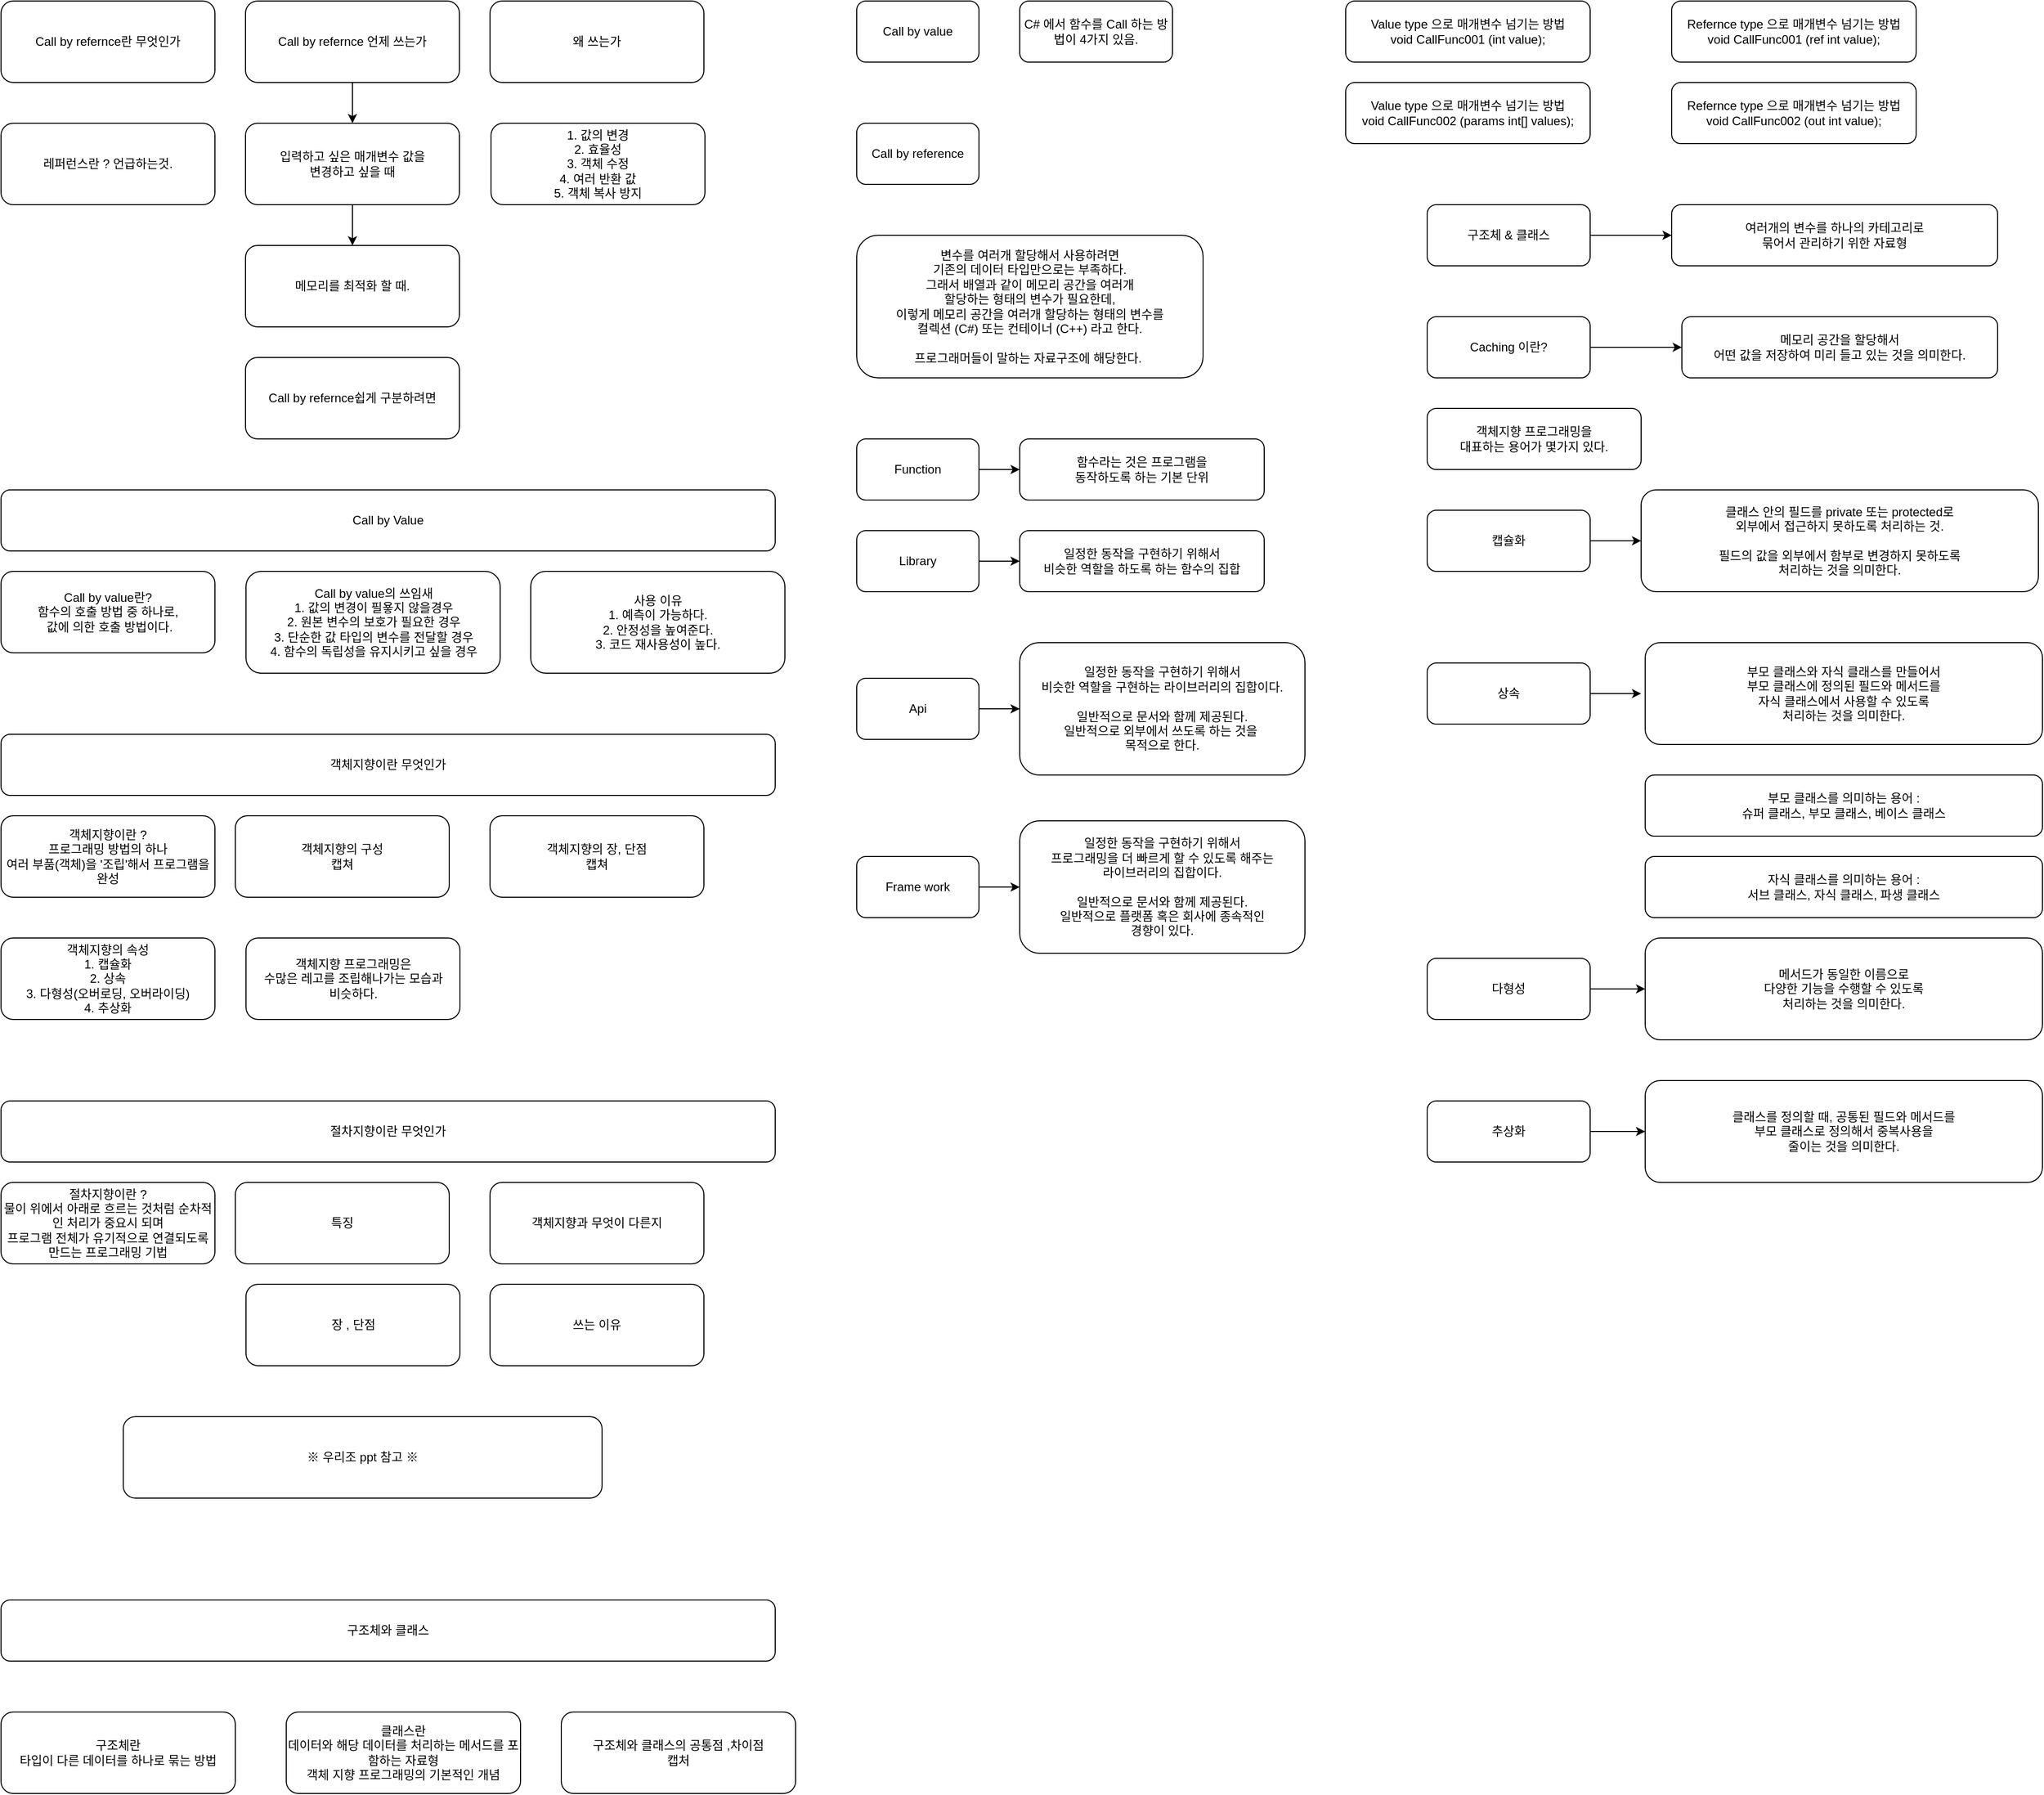 <mxfile version="21.2.8" type="device">
  <diagram name="페이지-1" id="SE_4nyyAwK2z10DYf-OB">
    <mxGraphModel dx="2182" dy="1274" grid="1" gridSize="10" guides="1" tooltips="1" connect="1" arrows="1" fold="1" page="1" pageScale="1" pageWidth="827" pageHeight="1169" math="0" shadow="0">
      <root>
        <mxCell id="0" />
        <mxCell id="1" parent="0" />
        <mxCell id="9eI0jBL5254wGleiNrC_-15" value="" style="group" parent="1" vertex="1" connectable="0">
          <mxGeometry x="40" y="40" width="691" height="430" as="geometry" />
        </mxCell>
        <mxCell id="9eI0jBL5254wGleiNrC_-1" value="Call by refernce란 무엇인가" style="rounded=1;whiteSpace=wrap;html=1;" parent="9eI0jBL5254wGleiNrC_-15" vertex="1">
          <mxGeometry width="210" height="80" as="geometry" />
        </mxCell>
        <mxCell id="9eI0jBL5254wGleiNrC_-2" value="레퍼런스란 ? 언급하는것." style="rounded=1;whiteSpace=wrap;html=1;" parent="9eI0jBL5254wGleiNrC_-15" vertex="1">
          <mxGeometry y="120" width="210" height="80" as="geometry" />
        </mxCell>
        <mxCell id="9eI0jBL5254wGleiNrC_-5" value="Call by refernce 언제 쓰는가" style="rounded=1;whiteSpace=wrap;html=1;" parent="9eI0jBL5254wGleiNrC_-15" vertex="1">
          <mxGeometry x="240" width="210" height="80" as="geometry" />
        </mxCell>
        <mxCell id="9eI0jBL5254wGleiNrC_-6" value="입력하고 싶은 매개변수 값을&lt;br&gt;변경하고 싶을 때" style="rounded=1;whiteSpace=wrap;html=1;" parent="9eI0jBL5254wGleiNrC_-15" vertex="1">
          <mxGeometry x="240" y="120" width="210" height="80" as="geometry" />
        </mxCell>
        <mxCell id="9eI0jBL5254wGleiNrC_-7" style="edgeStyle=orthogonalEdgeStyle;rounded=0;orthogonalLoop=1;jettySize=auto;html=1;entryX=0.5;entryY=0;entryDx=0;entryDy=0;" parent="9eI0jBL5254wGleiNrC_-15" source="9eI0jBL5254wGleiNrC_-5" target="9eI0jBL5254wGleiNrC_-6" edge="1">
          <mxGeometry relative="1" as="geometry" />
        </mxCell>
        <mxCell id="9eI0jBL5254wGleiNrC_-10" value="메모리를 최적화 할 때." style="rounded=1;whiteSpace=wrap;html=1;" parent="9eI0jBL5254wGleiNrC_-15" vertex="1">
          <mxGeometry x="240" y="240" width="210" height="80" as="geometry" />
        </mxCell>
        <mxCell id="9eI0jBL5254wGleiNrC_-14" style="edgeStyle=orthogonalEdgeStyle;rounded=0;orthogonalLoop=1;jettySize=auto;html=1;entryX=0.5;entryY=0;entryDx=0;entryDy=0;" parent="9eI0jBL5254wGleiNrC_-15" source="9eI0jBL5254wGleiNrC_-6" target="9eI0jBL5254wGleiNrC_-10" edge="1">
          <mxGeometry relative="1" as="geometry" />
        </mxCell>
        <mxCell id="9eI0jBL5254wGleiNrC_-11" value="왜 쓰는가" style="rounded=1;whiteSpace=wrap;html=1;" parent="9eI0jBL5254wGleiNrC_-15" vertex="1">
          <mxGeometry x="480" width="210" height="80" as="geometry" />
        </mxCell>
        <mxCell id="9eI0jBL5254wGleiNrC_-12" value="1. 값의 변경&lt;br&gt;2. 효율성&lt;br&gt;3. 객체 수정&lt;br&gt;4. 여러 반환 값&lt;br&gt;5. 객체 복사 방지" style="rounded=1;whiteSpace=wrap;html=1;" parent="9eI0jBL5254wGleiNrC_-15" vertex="1">
          <mxGeometry x="481" y="120" width="210" height="80" as="geometry" />
        </mxCell>
        <mxCell id="9eI0jBL5254wGleiNrC_-13" value="Call by refernce쉽게 구분하려면" style="rounded=1;whiteSpace=wrap;html=1;" parent="9eI0jBL5254wGleiNrC_-15" vertex="1">
          <mxGeometry x="240" y="350" width="210" height="80" as="geometry" />
        </mxCell>
        <mxCell id="9eI0jBL5254wGleiNrC_-32" value="객체지향이란 무엇인가" style="rounded=1;whiteSpace=wrap;html=1;" parent="1" vertex="1">
          <mxGeometry x="40" y="760" width="760" height="60" as="geometry" />
        </mxCell>
        <mxCell id="9eI0jBL5254wGleiNrC_-33" value="" style="group" parent="1" vertex="1" connectable="0">
          <mxGeometry x="40" y="520" width="769.5" height="180" as="geometry" />
        </mxCell>
        <mxCell id="9eI0jBL5254wGleiNrC_-16" value="Call by Value" style="rounded=1;whiteSpace=wrap;html=1;" parent="9eI0jBL5254wGleiNrC_-33" vertex="1">
          <mxGeometry width="760" height="60" as="geometry" />
        </mxCell>
        <mxCell id="9eI0jBL5254wGleiNrC_-29" value="Call by value란?&lt;br&gt;함수의 호출 방법 중 하나로,&lt;br&gt;&amp;nbsp;값에 의한 호출 방법이다." style="rounded=1;whiteSpace=wrap;html=1;" parent="9eI0jBL5254wGleiNrC_-33" vertex="1">
          <mxGeometry y="80" width="210" height="80" as="geometry" />
        </mxCell>
        <mxCell id="9eI0jBL5254wGleiNrC_-30" value="Call by value의 쓰임새&lt;br&gt;1. 값의 변경이 필욯지 않을경우&lt;br&gt;2. 원본 변수의 보호가 필요한 경우&lt;br&gt;3. 단순한 값 타입의 변수를 전달할 경우&lt;br&gt;4. 함수의 독립성을 유지시키고 싶을 경우" style="rounded=1;whiteSpace=wrap;html=1;" parent="9eI0jBL5254wGleiNrC_-33" vertex="1">
          <mxGeometry x="240.5" y="80" width="249.5" height="100" as="geometry" />
        </mxCell>
        <mxCell id="9eI0jBL5254wGleiNrC_-31" value="사용 이유&lt;br&gt;1. 예측이 가능하다.&lt;br&gt;2. 안정성을 높여준다.&lt;br&gt;3. 코드 재사용성이 높다." style="rounded=1;whiteSpace=wrap;html=1;" parent="9eI0jBL5254wGleiNrC_-33" vertex="1">
          <mxGeometry x="520" y="80" width="249.5" height="100" as="geometry" />
        </mxCell>
        <mxCell id="9eI0jBL5254wGleiNrC_-39" value="객체지향이란 ?&lt;br&gt;프로그래밍 방법의 하나&lt;br&gt;여러 부품(객체)을 &#39;조립&#39;해서 프로그램을 완성" style="rounded=1;whiteSpace=wrap;html=1;" parent="1" vertex="1">
          <mxGeometry x="40" y="840" width="210" height="80" as="geometry" />
        </mxCell>
        <mxCell id="9eI0jBL5254wGleiNrC_-40" value="객체지향의 구성&lt;br&gt;캡쳐" style="rounded=1;whiteSpace=wrap;html=1;" parent="1" vertex="1">
          <mxGeometry x="270" y="840" width="210" height="80" as="geometry" />
        </mxCell>
        <mxCell id="9eI0jBL5254wGleiNrC_-41" value="객체지향의 장, 단점&lt;br&gt;캡쳐" style="rounded=1;whiteSpace=wrap;html=1;" parent="1" vertex="1">
          <mxGeometry x="520" y="840" width="210" height="80" as="geometry" />
        </mxCell>
        <mxCell id="9eI0jBL5254wGleiNrC_-42" value="객체지향의 속성&lt;br&gt;1. 캡슐화&lt;br&gt;2. 상속&lt;br&gt;3. 다형성(오버로딩, 오버라이딩)&lt;br&gt;4. 추상화" style="rounded=1;whiteSpace=wrap;html=1;" parent="1" vertex="1">
          <mxGeometry x="40" y="960" width="210" height="80" as="geometry" />
        </mxCell>
        <mxCell id="9eI0jBL5254wGleiNrC_-43" value="객체지향 프로그래밍은&lt;br&gt;수많은 레고를 조립해나가는 모습과&lt;br&gt;비슷하다." style="rounded=1;whiteSpace=wrap;html=1;" parent="1" vertex="1">
          <mxGeometry x="280.5" y="960" width="210" height="80" as="geometry" />
        </mxCell>
        <mxCell id="9eI0jBL5254wGleiNrC_-44" value="절차지향이란 무엇인가" style="rounded=1;whiteSpace=wrap;html=1;" parent="1" vertex="1">
          <mxGeometry x="40" y="1120" width="760" height="60" as="geometry" />
        </mxCell>
        <mxCell id="9eI0jBL5254wGleiNrC_-45" value="절차지향이란 ?&lt;br&gt;물이 위에서 아래로 흐르는 것처럼 순차적인 처리가 중요시 되며 &lt;br&gt;프로그램 전체가 유기적으로 연결되도록 만드는 프로그래밍 기법" style="rounded=1;whiteSpace=wrap;html=1;" parent="1" vertex="1">
          <mxGeometry x="40" y="1200" width="210" height="80" as="geometry" />
        </mxCell>
        <mxCell id="9eI0jBL5254wGleiNrC_-46" value="특징" style="rounded=1;whiteSpace=wrap;html=1;" parent="1" vertex="1">
          <mxGeometry x="270" y="1200" width="210" height="80" as="geometry" />
        </mxCell>
        <mxCell id="9eI0jBL5254wGleiNrC_-47" value="※ 우리조 ppt 참고 ※" style="rounded=1;whiteSpace=wrap;html=1;" parent="1" vertex="1">
          <mxGeometry x="160" y="1430" width="470" height="80" as="geometry" />
        </mxCell>
        <mxCell id="9eI0jBL5254wGleiNrC_-48" value="객체지향과 무엇이 다른지" style="rounded=1;whiteSpace=wrap;html=1;" parent="1" vertex="1">
          <mxGeometry x="520" y="1200" width="210" height="80" as="geometry" />
        </mxCell>
        <mxCell id="9eI0jBL5254wGleiNrC_-49" value="장 , 단점" style="rounded=1;whiteSpace=wrap;html=1;" parent="1" vertex="1">
          <mxGeometry x="280.5" y="1300" width="210" height="80" as="geometry" />
        </mxCell>
        <mxCell id="9eI0jBL5254wGleiNrC_-50" value="쓰는 이유" style="rounded=1;whiteSpace=wrap;html=1;" parent="1" vertex="1">
          <mxGeometry x="520" y="1300" width="210" height="80" as="geometry" />
        </mxCell>
        <mxCell id="9eI0jBL5254wGleiNrC_-51" value="구조체와 클래스" style="rounded=1;whiteSpace=wrap;html=1;" parent="1" vertex="1">
          <mxGeometry x="40" y="1610" width="760" height="60" as="geometry" />
        </mxCell>
        <mxCell id="9eI0jBL5254wGleiNrC_-52" value="구조체란&lt;br&gt;타입이 다른 데이터를 하나로 묶는 방법" style="rounded=1;whiteSpace=wrap;html=1;" parent="1" vertex="1">
          <mxGeometry x="40" y="1720" width="230" height="80" as="geometry" />
        </mxCell>
        <mxCell id="9eI0jBL5254wGleiNrC_-53" value="클래스란&lt;br&gt;데이터와 해당 데이터를 처리하는 메서드를 포함하는 자료형&lt;br&gt;객체 지향 프로그래밍의 기본적인 개념" style="rounded=1;whiteSpace=wrap;html=1;" parent="1" vertex="1">
          <mxGeometry x="320" y="1720" width="230" height="80" as="geometry" />
        </mxCell>
        <mxCell id="9eI0jBL5254wGleiNrC_-54" value="구조체와 클래스의 공통점 ,차이점&lt;br&gt;캡처" style="rounded=1;whiteSpace=wrap;html=1;" parent="1" vertex="1">
          <mxGeometry x="590" y="1720" width="230" height="80" as="geometry" />
        </mxCell>
        <mxCell id="oMzOTXIF4rkmLYgrD6mI-2" value="Call by value" style="rounded=1;whiteSpace=wrap;html=1;" vertex="1" parent="1">
          <mxGeometry x="880" y="40" width="120" height="60" as="geometry" />
        </mxCell>
        <mxCell id="oMzOTXIF4rkmLYgrD6mI-3" value="Call by reference" style="rounded=1;whiteSpace=wrap;html=1;" vertex="1" parent="1">
          <mxGeometry x="880" y="160" width="120" height="60" as="geometry" />
        </mxCell>
        <mxCell id="oMzOTXIF4rkmLYgrD6mI-4" value="C# 에서 함수를 Call 하는 방법이 4가지 있음." style="rounded=1;whiteSpace=wrap;html=1;" vertex="1" parent="1">
          <mxGeometry x="1040" y="40" width="150" height="60" as="geometry" />
        </mxCell>
        <mxCell id="oMzOTXIF4rkmLYgrD6mI-5" value="변수를 여러개 할당해서 사용하려면&lt;br&gt;기존의 데이터 타입만으로는 부족하다.&lt;br&gt;그래서 배열과 같이 메모리 공간을 여러개 &lt;br&gt;할당하는 형태의 변수가 필요한데, &lt;br&gt;이렇게 메모리 공간을 여러개 할당하는 형태의 변수를&lt;br&gt;컬렉션 (C#) 또는 컨테이너 (C++) 라고 한다.&lt;br&gt;&lt;br&gt;프로그래머들이 말하는 자료구조에 해당한다.&amp;nbsp;" style="rounded=1;whiteSpace=wrap;html=1;" vertex="1" parent="1">
          <mxGeometry x="880" y="270" width="340" height="140" as="geometry" />
        </mxCell>
        <mxCell id="oMzOTXIF4rkmLYgrD6mI-8" style="edgeStyle=orthogonalEdgeStyle;rounded=0;orthogonalLoop=1;jettySize=auto;html=1;entryX=0;entryY=0.5;entryDx=0;entryDy=0;" edge="1" parent="1" source="oMzOTXIF4rkmLYgrD6mI-6" target="oMzOTXIF4rkmLYgrD6mI-7">
          <mxGeometry relative="1" as="geometry" />
        </mxCell>
        <mxCell id="oMzOTXIF4rkmLYgrD6mI-6" value="Function" style="rounded=1;whiteSpace=wrap;html=1;" vertex="1" parent="1">
          <mxGeometry x="880" y="470" width="120" height="60" as="geometry" />
        </mxCell>
        <mxCell id="oMzOTXIF4rkmLYgrD6mI-7" value="함수라는 것은 프로그램을&lt;br&gt;동작하도록 하는 기본 단위" style="rounded=1;whiteSpace=wrap;html=1;" vertex="1" parent="1">
          <mxGeometry x="1040" y="470" width="240" height="60" as="geometry" />
        </mxCell>
        <mxCell id="oMzOTXIF4rkmLYgrD6mI-11" style="edgeStyle=orthogonalEdgeStyle;rounded=0;orthogonalLoop=1;jettySize=auto;html=1;" edge="1" parent="1" source="oMzOTXIF4rkmLYgrD6mI-9" target="oMzOTXIF4rkmLYgrD6mI-10">
          <mxGeometry relative="1" as="geometry" />
        </mxCell>
        <mxCell id="oMzOTXIF4rkmLYgrD6mI-9" value="Library" style="rounded=1;whiteSpace=wrap;html=1;" vertex="1" parent="1">
          <mxGeometry x="880" y="560" width="120" height="60" as="geometry" />
        </mxCell>
        <mxCell id="oMzOTXIF4rkmLYgrD6mI-10" value="일정한 동작을 구현하기 위해서&lt;br&gt;비슷한 역할을 하도록 하는 함수의 집합" style="rounded=1;whiteSpace=wrap;html=1;" vertex="1" parent="1">
          <mxGeometry x="1040" y="560" width="240" height="60" as="geometry" />
        </mxCell>
        <mxCell id="oMzOTXIF4rkmLYgrD6mI-14" style="edgeStyle=orthogonalEdgeStyle;rounded=0;orthogonalLoop=1;jettySize=auto;html=1;entryX=0;entryY=0.5;entryDx=0;entryDy=0;" edge="1" parent="1" source="oMzOTXIF4rkmLYgrD6mI-12" target="oMzOTXIF4rkmLYgrD6mI-13">
          <mxGeometry relative="1" as="geometry" />
        </mxCell>
        <mxCell id="oMzOTXIF4rkmLYgrD6mI-12" value="Api" style="rounded=1;whiteSpace=wrap;html=1;" vertex="1" parent="1">
          <mxGeometry x="880" y="705" width="120" height="60" as="geometry" />
        </mxCell>
        <mxCell id="oMzOTXIF4rkmLYgrD6mI-13" value="일정한 동작을 구현하기 위해서&lt;br&gt;비슷한 역할을 구현하는 라이브러리의 집합이다.&lt;br&gt;&lt;br&gt;일반적으로 문서와 함께 제공된다.&lt;br&gt;일반적으로 외부에서 쓰도록 하는 것을&amp;nbsp;&lt;br&gt;목적으로 한다." style="rounded=1;whiteSpace=wrap;html=1;" vertex="1" parent="1">
          <mxGeometry x="1040" y="670" width="280" height="130" as="geometry" />
        </mxCell>
        <mxCell id="oMzOTXIF4rkmLYgrD6mI-17" style="edgeStyle=orthogonalEdgeStyle;rounded=0;orthogonalLoop=1;jettySize=auto;html=1;" edge="1" parent="1" source="oMzOTXIF4rkmLYgrD6mI-15" target="oMzOTXIF4rkmLYgrD6mI-16">
          <mxGeometry relative="1" as="geometry" />
        </mxCell>
        <mxCell id="oMzOTXIF4rkmLYgrD6mI-15" value="Frame work" style="rounded=1;whiteSpace=wrap;html=1;" vertex="1" parent="1">
          <mxGeometry x="880" y="880" width="120" height="60" as="geometry" />
        </mxCell>
        <mxCell id="oMzOTXIF4rkmLYgrD6mI-16" value="일정한 동작을 구현하기 위해서&lt;br&gt;프로그래밍을 더 빠르게 할 수 있도록 해주는&lt;br&gt;라이브러리의 집합이다.&lt;br&gt;&lt;br&gt;일반적으로 문서와 함께 제공된다.&lt;br&gt;일반적으로 플랫폼 혹은 회사에 종속적인&lt;br&gt;경향이 있다." style="rounded=1;whiteSpace=wrap;html=1;" vertex="1" parent="1">
          <mxGeometry x="1040" y="845" width="280" height="130" as="geometry" />
        </mxCell>
        <mxCell id="oMzOTXIF4rkmLYgrD6mI-18" value="Value type 으로 매개변수 넘기는 방법&lt;br&gt;void CallFunc001 (int value);" style="rounded=1;whiteSpace=wrap;html=1;" vertex="1" parent="1">
          <mxGeometry x="1360" y="40" width="240" height="60" as="geometry" />
        </mxCell>
        <mxCell id="oMzOTXIF4rkmLYgrD6mI-19" value="Value type 으로 매개변수 넘기는 방법&lt;br&gt;void CallFunc002 (params int[] values);" style="rounded=1;whiteSpace=wrap;html=1;" vertex="1" parent="1">
          <mxGeometry x="1360" y="120" width="240" height="60" as="geometry" />
        </mxCell>
        <mxCell id="oMzOTXIF4rkmLYgrD6mI-20" value="Refernce type 으로 매개변수 넘기는 방법&lt;br&gt;void CallFunc001 (ref int value);" style="rounded=1;whiteSpace=wrap;html=1;" vertex="1" parent="1">
          <mxGeometry x="1680" y="40" width="240" height="60" as="geometry" />
        </mxCell>
        <mxCell id="oMzOTXIF4rkmLYgrD6mI-22" value="Refernce type 으로 매개변수 넘기는 방법&lt;br&gt;void CallFunc002 (out int value);" style="rounded=1;whiteSpace=wrap;html=1;" vertex="1" parent="1">
          <mxGeometry x="1680" y="120" width="240" height="60" as="geometry" />
        </mxCell>
        <mxCell id="oMzOTXIF4rkmLYgrD6mI-25" style="edgeStyle=orthogonalEdgeStyle;rounded=0;orthogonalLoop=1;jettySize=auto;html=1;entryX=0;entryY=0.5;entryDx=0;entryDy=0;" edge="1" parent="1" source="oMzOTXIF4rkmLYgrD6mI-23" target="oMzOTXIF4rkmLYgrD6mI-24">
          <mxGeometry relative="1" as="geometry" />
        </mxCell>
        <mxCell id="oMzOTXIF4rkmLYgrD6mI-23" value="구조체 &amp;amp; 클래스" style="rounded=1;whiteSpace=wrap;html=1;" vertex="1" parent="1">
          <mxGeometry x="1440" y="240" width="160" height="60" as="geometry" />
        </mxCell>
        <mxCell id="oMzOTXIF4rkmLYgrD6mI-24" value="여러개의 변수를 하나의 카테고리로&lt;br&gt;묶어서 관리하기 위한 자료형" style="rounded=1;whiteSpace=wrap;html=1;" vertex="1" parent="1">
          <mxGeometry x="1680" y="240" width="320" height="60" as="geometry" />
        </mxCell>
        <mxCell id="oMzOTXIF4rkmLYgrD6mI-28" style="edgeStyle=orthogonalEdgeStyle;rounded=0;orthogonalLoop=1;jettySize=auto;html=1;entryX=0;entryY=0.5;entryDx=0;entryDy=0;" edge="1" parent="1" source="oMzOTXIF4rkmLYgrD6mI-26" target="oMzOTXIF4rkmLYgrD6mI-27">
          <mxGeometry relative="1" as="geometry" />
        </mxCell>
        <mxCell id="oMzOTXIF4rkmLYgrD6mI-26" value="Caching 이란?" style="rounded=1;whiteSpace=wrap;html=1;" vertex="1" parent="1">
          <mxGeometry x="1440" y="350" width="160" height="60" as="geometry" />
        </mxCell>
        <mxCell id="oMzOTXIF4rkmLYgrD6mI-27" value="메모리 공간을 할당해서&lt;br&gt;어떤 값을 저장하여 미리 들고 있는 것을 의미한다." style="rounded=1;whiteSpace=wrap;html=1;" vertex="1" parent="1">
          <mxGeometry x="1690" y="350" width="310" height="60" as="geometry" />
        </mxCell>
        <mxCell id="oMzOTXIF4rkmLYgrD6mI-29" value="객체지향 프로그래밍을&lt;br&gt;대표하는 용어가 몇가지 있다." style="rounded=1;whiteSpace=wrap;html=1;" vertex="1" parent="1">
          <mxGeometry x="1440" y="440" width="210" height="60" as="geometry" />
        </mxCell>
        <mxCell id="oMzOTXIF4rkmLYgrD6mI-33" style="edgeStyle=orthogonalEdgeStyle;rounded=0;orthogonalLoop=1;jettySize=auto;html=1;" edge="1" parent="1" source="oMzOTXIF4rkmLYgrD6mI-30" target="oMzOTXIF4rkmLYgrD6mI-31">
          <mxGeometry relative="1" as="geometry" />
        </mxCell>
        <mxCell id="oMzOTXIF4rkmLYgrD6mI-30" value="캡슐화" style="rounded=1;whiteSpace=wrap;html=1;" vertex="1" parent="1">
          <mxGeometry x="1440" y="540" width="160" height="60" as="geometry" />
        </mxCell>
        <mxCell id="oMzOTXIF4rkmLYgrD6mI-31" value="클래스 안의 필드를 private 또는 protected로&lt;br&gt;외부에서 접근하지 못하도록 처리하는 것.&lt;br&gt;&lt;br&gt;필드의 값을 외부에서 함부로 변경하지 못하도록&lt;br&gt;처리하는 것을 의미한다." style="rounded=1;whiteSpace=wrap;html=1;" vertex="1" parent="1">
          <mxGeometry x="1650" y="520" width="390" height="100" as="geometry" />
        </mxCell>
        <mxCell id="oMzOTXIF4rkmLYgrD6mI-35" style="edgeStyle=orthogonalEdgeStyle;rounded=0;orthogonalLoop=1;jettySize=auto;html=1;" edge="1" parent="1" source="oMzOTXIF4rkmLYgrD6mI-32">
          <mxGeometry relative="1" as="geometry">
            <mxPoint x="1650" y="720" as="targetPoint" />
          </mxGeometry>
        </mxCell>
        <mxCell id="oMzOTXIF4rkmLYgrD6mI-32" value="상속" style="rounded=1;whiteSpace=wrap;html=1;" vertex="1" parent="1">
          <mxGeometry x="1440" y="690" width="160" height="60" as="geometry" />
        </mxCell>
        <mxCell id="oMzOTXIF4rkmLYgrD6mI-34" value="부모 클래스와 자식 클래스를 만들어서&lt;br&gt;부모 클래스에 정의된 필드와 메서드를&lt;br&gt;자식 클래스에서 사용할 수 있도록&lt;br&gt;처리하는 것을 의미한다." style="rounded=1;whiteSpace=wrap;html=1;" vertex="1" parent="1">
          <mxGeometry x="1654" y="670" width="390" height="100" as="geometry" />
        </mxCell>
        <mxCell id="oMzOTXIF4rkmLYgrD6mI-36" value="부모 클래스를 의미하는 용어 : &lt;br&gt;슈퍼 클래스, 부모 클래스, 베이스 클래스" style="rounded=1;whiteSpace=wrap;html=1;" vertex="1" parent="1">
          <mxGeometry x="1654" y="800" width="390" height="60" as="geometry" />
        </mxCell>
        <mxCell id="oMzOTXIF4rkmLYgrD6mI-37" value="자식 클래스를 의미하는 용어 : &lt;br&gt;서브 클래스, 자식 클래스, 파생 클래스" style="rounded=1;whiteSpace=wrap;html=1;" vertex="1" parent="1">
          <mxGeometry x="1654" y="880" width="390" height="60" as="geometry" />
        </mxCell>
        <mxCell id="oMzOTXIF4rkmLYgrD6mI-41" style="edgeStyle=orthogonalEdgeStyle;rounded=0;orthogonalLoop=1;jettySize=auto;html=1;entryX=0;entryY=0.5;entryDx=0;entryDy=0;" edge="1" parent="1" source="oMzOTXIF4rkmLYgrD6mI-39" target="oMzOTXIF4rkmLYgrD6mI-40">
          <mxGeometry relative="1" as="geometry" />
        </mxCell>
        <mxCell id="oMzOTXIF4rkmLYgrD6mI-39" value="다형성" style="rounded=1;whiteSpace=wrap;html=1;" vertex="1" parent="1">
          <mxGeometry x="1440" y="980" width="160" height="60" as="geometry" />
        </mxCell>
        <mxCell id="oMzOTXIF4rkmLYgrD6mI-40" value="메서드가 동일한 이름으로&lt;br&gt;다양한 기능을 수행할 수 있도록&lt;br&gt;처리하는 것을 의미한다." style="rounded=1;whiteSpace=wrap;html=1;" vertex="1" parent="1">
          <mxGeometry x="1654" y="960" width="390" height="100" as="geometry" />
        </mxCell>
        <mxCell id="oMzOTXIF4rkmLYgrD6mI-44" style="edgeStyle=orthogonalEdgeStyle;rounded=0;orthogonalLoop=1;jettySize=auto;html=1;entryX=0;entryY=0.5;entryDx=0;entryDy=0;" edge="1" parent="1" source="oMzOTXIF4rkmLYgrD6mI-42" target="oMzOTXIF4rkmLYgrD6mI-43">
          <mxGeometry relative="1" as="geometry" />
        </mxCell>
        <mxCell id="oMzOTXIF4rkmLYgrD6mI-42" value="추상화" style="rounded=1;whiteSpace=wrap;html=1;" vertex="1" parent="1">
          <mxGeometry x="1440" y="1120" width="160" height="60" as="geometry" />
        </mxCell>
        <mxCell id="oMzOTXIF4rkmLYgrD6mI-43" value="클래스를 정의할 때, 공통된 필드와 메서드를&lt;br&gt;부모 클래스로 정의해서 중복사용을&lt;br&gt;줄이는 것을 의미한다." style="rounded=1;whiteSpace=wrap;html=1;" vertex="1" parent="1">
          <mxGeometry x="1654" y="1100" width="390" height="100" as="geometry" />
        </mxCell>
      </root>
    </mxGraphModel>
  </diagram>
</mxfile>
